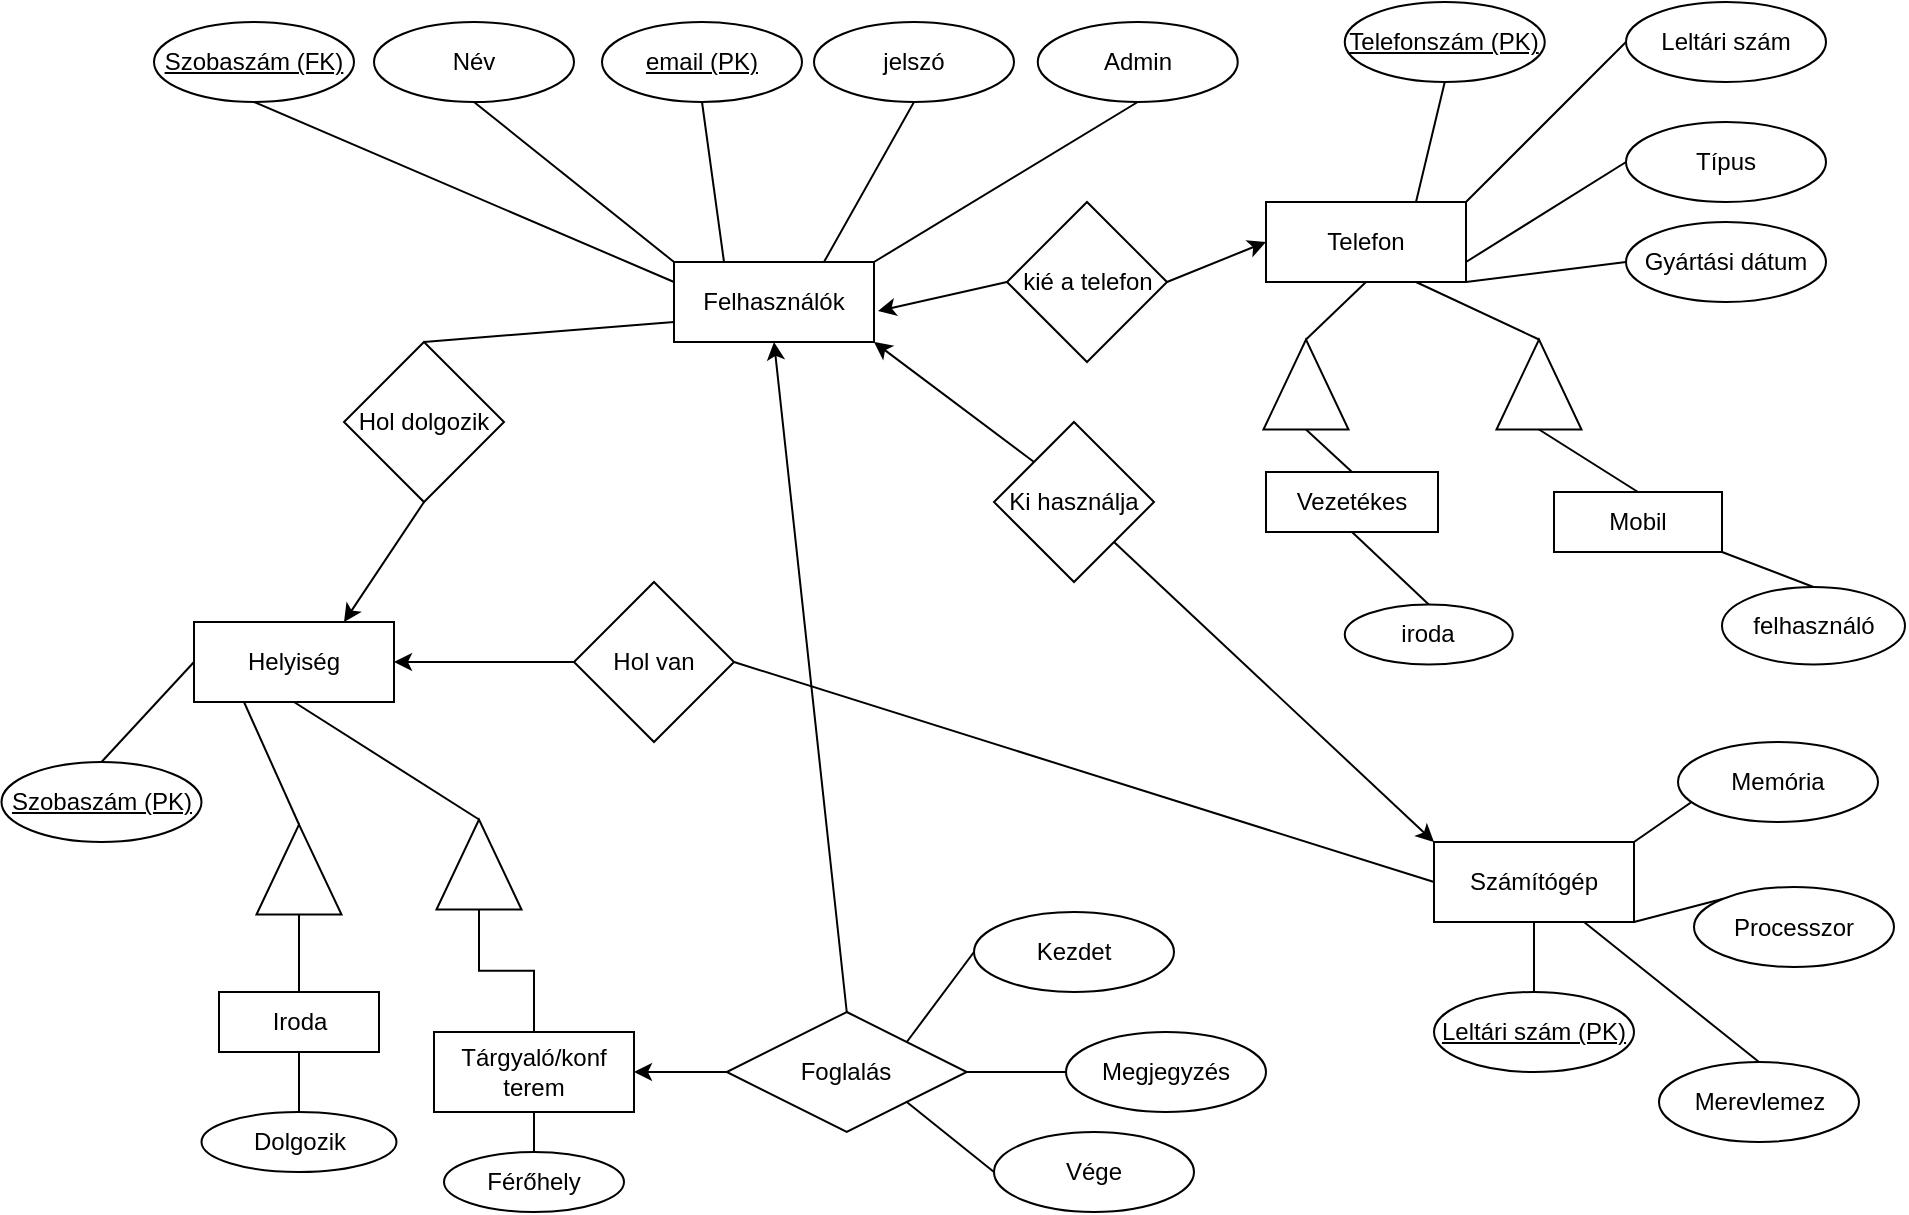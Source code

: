 <mxfile version="24.8.4">
  <diagram name="1 oldal" id="M2lxbGfFCIbtQnFnjS9T">
    <mxGraphModel dx="1161" dy="668" grid="1" gridSize="10" guides="1" tooltips="1" connect="1" arrows="1" fold="1" page="1" pageScale="1" pageWidth="827" pageHeight="1169" math="0" shadow="0">
      <root>
        <mxCell id="0" />
        <mxCell id="1" parent="0" />
        <mxCell id="wdO2a7Mc2enwkq9Drj_M-5" style="rounded=0;orthogonalLoop=1;jettySize=auto;html=1;exitX=0;exitY=0.25;exitDx=0;exitDy=0;entryX=0.5;entryY=1;entryDx=0;entryDy=0;endArrow=none;endFill=0;" edge="1" parent="1" source="J8be5djoPyq5z8u-Urgu-1" target="wdO2a7Mc2enwkq9Drj_M-6">
          <mxGeometry relative="1" as="geometry">
            <mxPoint x="150" y="80" as="targetPoint" />
          </mxGeometry>
        </mxCell>
        <mxCell id="J8be5djoPyq5z8u-Urgu-1" value="Felhasználók" style="whiteSpace=wrap;html=1;align=center;" parent="1" vertex="1">
          <mxGeometry x="350" y="140" width="100" height="40" as="geometry" />
        </mxCell>
        <mxCell id="nqwOCqm9ArOqmD_4J2SY-13" style="rounded=0;orthogonalLoop=1;jettySize=auto;html=1;exitX=0;exitY=0.5;exitDx=0;exitDy=0;entryX=1;entryY=0.5;entryDx=0;entryDy=0;endArrow=none;endFill=0;" parent="1" source="J8be5djoPyq5z8u-Urgu-3" target="nqwOCqm9ArOqmD_4J2SY-12" edge="1">
          <mxGeometry relative="1" as="geometry" />
        </mxCell>
        <mxCell id="J8be5djoPyq5z8u-Urgu-3" value="Számítógép" style="whiteSpace=wrap;html=1;align=center;" parent="1" vertex="1">
          <mxGeometry x="730" y="430" width="100" height="40" as="geometry" />
        </mxCell>
        <mxCell id="wdO2a7Mc2enwkq9Drj_M-1" style="rounded=0;orthogonalLoop=1;jettySize=auto;html=1;exitX=0.75;exitY=0;exitDx=0;exitDy=0;endArrow=none;endFill=0;entryX=0.5;entryY=1;entryDx=0;entryDy=0;" edge="1" parent="1" source="J8be5djoPyq5z8u-Urgu-4" target="wdO2a7Mc2enwkq9Drj_M-2">
          <mxGeometry relative="1" as="geometry">
            <mxPoint x="740" y="40" as="targetPoint" />
          </mxGeometry>
        </mxCell>
        <mxCell id="J8be5djoPyq5z8u-Urgu-4" value="Telefon" style="whiteSpace=wrap;html=1;align=center;" parent="1" vertex="1">
          <mxGeometry x="646" y="110" width="100" height="40" as="geometry" />
        </mxCell>
        <mxCell id="J8be5djoPyq5z8u-Urgu-21" style="rounded=0;orthogonalLoop=1;jettySize=auto;html=1;exitX=0.5;exitY=1;exitDx=0;exitDy=0;entryX=0;entryY=0;entryDx=0;entryDy=0;endArrow=none;endFill=0;" parent="1" source="J8be5djoPyq5z8u-Urgu-6" target="J8be5djoPyq5z8u-Urgu-1" edge="1">
          <mxGeometry relative="1" as="geometry" />
        </mxCell>
        <mxCell id="J8be5djoPyq5z8u-Urgu-6" value="Név" style="ellipse;whiteSpace=wrap;html=1;align=center;" parent="1" vertex="1">
          <mxGeometry x="200" y="20" width="100" height="40" as="geometry" />
        </mxCell>
        <mxCell id="J8be5djoPyq5z8u-Urgu-22" style="rounded=0;orthogonalLoop=1;jettySize=auto;html=1;exitX=0.5;exitY=1;exitDx=0;exitDy=0;entryX=0.25;entryY=0;entryDx=0;entryDy=0;endArrow=none;endFill=0;" parent="1" source="J8be5djoPyq5z8u-Urgu-7" target="J8be5djoPyq5z8u-Urgu-1" edge="1">
          <mxGeometry relative="1" as="geometry" />
        </mxCell>
        <mxCell id="J8be5djoPyq5z8u-Urgu-7" value="&lt;u&gt;email (PK)&lt;/u&gt;" style="ellipse;whiteSpace=wrap;html=1;align=center;" parent="1" vertex="1">
          <mxGeometry x="314" y="20" width="100" height="40" as="geometry" />
        </mxCell>
        <mxCell id="J8be5djoPyq5z8u-Urgu-24" style="rounded=0;orthogonalLoop=1;jettySize=auto;html=1;exitX=0.5;exitY=1;exitDx=0;exitDy=0;entryX=0.75;entryY=0;entryDx=0;entryDy=0;endArrow=none;endFill=0;" parent="1" source="J8be5djoPyq5z8u-Urgu-9" target="J8be5djoPyq5z8u-Urgu-1" edge="1">
          <mxGeometry relative="1" as="geometry" />
        </mxCell>
        <mxCell id="J8be5djoPyq5z8u-Urgu-9" value="jelszó" style="ellipse;whiteSpace=wrap;html=1;align=center;" parent="1" vertex="1">
          <mxGeometry x="420" y="20" width="100" height="40" as="geometry" />
        </mxCell>
        <mxCell id="J8be5djoPyq5z8u-Urgu-25" style="rounded=0;orthogonalLoop=1;jettySize=auto;html=1;exitX=0.5;exitY=1;exitDx=0;exitDy=0;entryX=1;entryY=0;entryDx=0;entryDy=0;endArrow=none;endFill=0;" parent="1" source="J8be5djoPyq5z8u-Urgu-10" target="J8be5djoPyq5z8u-Urgu-1" edge="1">
          <mxGeometry relative="1" as="geometry" />
        </mxCell>
        <mxCell id="J8be5djoPyq5z8u-Urgu-10" value="Admin" style="ellipse;whiteSpace=wrap;html=1;align=center;" parent="1" vertex="1">
          <mxGeometry x="531.88" y="20" width="100" height="40" as="geometry" />
        </mxCell>
        <mxCell id="J8be5djoPyq5z8u-Urgu-57" style="rounded=0;orthogonalLoop=1;jettySize=auto;html=1;exitX=0;exitY=0.5;exitDx=0;exitDy=0;entryX=1;entryY=0;entryDx=0;entryDy=0;endArrow=none;endFill=0;" parent="1" source="J8be5djoPyq5z8u-Urgu-32" target="J8be5djoPyq5z8u-Urgu-4" edge="1">
          <mxGeometry relative="1" as="geometry" />
        </mxCell>
        <mxCell id="J8be5djoPyq5z8u-Urgu-32" value="Leltári szám" style="ellipse;whiteSpace=wrap;html=1;align=center;" parent="1" vertex="1">
          <mxGeometry x="826" y="10" width="100" height="40" as="geometry" />
        </mxCell>
        <mxCell id="J8be5djoPyq5z8u-Urgu-59" style="rounded=0;orthogonalLoop=1;jettySize=auto;html=1;exitX=0;exitY=0.5;exitDx=0;exitDy=0;entryX=1;entryY=0.75;entryDx=0;entryDy=0;endArrow=none;endFill=0;" parent="1" source="J8be5djoPyq5z8u-Urgu-34" target="J8be5djoPyq5z8u-Urgu-4" edge="1">
          <mxGeometry relative="1" as="geometry" />
        </mxCell>
        <mxCell id="J8be5djoPyq5z8u-Urgu-34" value="Típus" style="ellipse;whiteSpace=wrap;html=1;align=center;" parent="1" vertex="1">
          <mxGeometry x="826" y="70" width="100" height="40" as="geometry" />
        </mxCell>
        <mxCell id="J8be5djoPyq5z8u-Urgu-60" style="rounded=0;orthogonalLoop=1;jettySize=auto;html=1;exitX=0;exitY=0.5;exitDx=0;exitDy=0;entryX=1;entryY=1;entryDx=0;entryDy=0;endArrow=none;endFill=0;" parent="1" source="J8be5djoPyq5z8u-Urgu-35" target="J8be5djoPyq5z8u-Urgu-4" edge="1">
          <mxGeometry relative="1" as="geometry" />
        </mxCell>
        <mxCell id="J8be5djoPyq5z8u-Urgu-35" value="Gyártási dátum" style="ellipse;whiteSpace=wrap;html=1;align=center;" parent="1" vertex="1">
          <mxGeometry x="826" y="120" width="100" height="40" as="geometry" />
        </mxCell>
        <mxCell id="J8be5djoPyq5z8u-Urgu-62" style="rounded=0;orthogonalLoop=1;jettySize=auto;html=1;exitX=0.5;exitY=0;exitDx=0;exitDy=0;entryX=0.5;entryY=1;entryDx=0;entryDy=0;endArrow=none;endFill=0;" parent="1" source="J8be5djoPyq5z8u-Urgu-44" target="J8be5djoPyq5z8u-Urgu-3" edge="1">
          <mxGeometry relative="1" as="geometry" />
        </mxCell>
        <mxCell id="J8be5djoPyq5z8u-Urgu-44" value="&lt;u&gt;Leltári szám (PK)&lt;/u&gt;" style="ellipse;whiteSpace=wrap;html=1;align=center;" parent="1" vertex="1">
          <mxGeometry x="730" y="505" width="100" height="40" as="geometry" />
        </mxCell>
        <mxCell id="J8be5djoPyq5z8u-Urgu-63" style="rounded=0;orthogonalLoop=1;jettySize=auto;html=1;exitX=0;exitY=0;exitDx=0;exitDy=0;entryX=1;entryY=1;entryDx=0;entryDy=0;endArrow=none;endFill=0;" parent="1" source="J8be5djoPyq5z8u-Urgu-45" target="J8be5djoPyq5z8u-Urgu-3" edge="1">
          <mxGeometry relative="1" as="geometry" />
        </mxCell>
        <mxCell id="J8be5djoPyq5z8u-Urgu-45" value="Processzor" style="ellipse;whiteSpace=wrap;html=1;align=center;" parent="1" vertex="1">
          <mxGeometry x="860" y="452.5" width="100" height="40" as="geometry" />
        </mxCell>
        <mxCell id="J8be5djoPyq5z8u-Urgu-64" style="rounded=0;orthogonalLoop=1;jettySize=auto;html=1;exitX=0.5;exitY=0;exitDx=0;exitDy=0;entryX=1;entryY=0;entryDx=0;entryDy=0;endArrow=none;endFill=0;" parent="1" source="J8be5djoPyq5z8u-Urgu-46" target="J8be5djoPyq5z8u-Urgu-3" edge="1">
          <mxGeometry relative="1" as="geometry" />
        </mxCell>
        <mxCell id="J8be5djoPyq5z8u-Urgu-46" value="Memória" style="ellipse;whiteSpace=wrap;html=1;align=center;" parent="1" vertex="1">
          <mxGeometry x="852" y="380" width="100" height="40" as="geometry" />
        </mxCell>
        <mxCell id="J8be5djoPyq5z8u-Urgu-61" style="rounded=0;orthogonalLoop=1;jettySize=auto;html=1;exitX=0.5;exitY=0;exitDx=0;exitDy=0;entryX=0.75;entryY=1;entryDx=0;entryDy=0;endArrow=none;endFill=0;" parent="1" source="J8be5djoPyq5z8u-Urgu-47" target="J8be5djoPyq5z8u-Urgu-3" edge="1">
          <mxGeometry relative="1" as="geometry" />
        </mxCell>
        <mxCell id="J8be5djoPyq5z8u-Urgu-47" value="Merevlemez" style="ellipse;whiteSpace=wrap;html=1;align=center;" parent="1" vertex="1">
          <mxGeometry x="842.5" y="540" width="100" height="40" as="geometry" />
        </mxCell>
        <mxCell id="XJ3Val_hjWEMoDBAJj5s-3" style="rounded=0;orthogonalLoop=1;jettySize=auto;html=1;exitX=1;exitY=0.5;exitDx=0;exitDy=0;entryX=0.75;entryY=1;entryDx=0;entryDy=0;endArrow=none;endFill=0;" parent="1" source="XJ3Val_hjWEMoDBAJj5s-1" target="J8be5djoPyq5z8u-Urgu-4" edge="1">
          <mxGeometry relative="1" as="geometry" />
        </mxCell>
        <mxCell id="XJ3Val_hjWEMoDBAJj5s-1" value="" style="triangle;whiteSpace=wrap;html=1;rotation=-90;" parent="1" vertex="1">
          <mxGeometry x="760" y="180" width="45" height="42.5" as="geometry" />
        </mxCell>
        <mxCell id="XJ3Val_hjWEMoDBAJj5s-4" style="rounded=0;orthogonalLoop=1;jettySize=auto;html=1;exitX=1;exitY=0.5;exitDx=0;exitDy=0;entryX=0.5;entryY=1;entryDx=0;entryDy=0;endArrow=none;endFill=0;" parent="1" source="XJ3Val_hjWEMoDBAJj5s-2" target="J8be5djoPyq5z8u-Urgu-4" edge="1">
          <mxGeometry relative="1" as="geometry" />
        </mxCell>
        <mxCell id="XJ3Val_hjWEMoDBAJj5s-2" value="" style="triangle;whiteSpace=wrap;html=1;rotation=-90;" parent="1" vertex="1">
          <mxGeometry x="643.5" y="180" width="45" height="42.5" as="geometry" />
        </mxCell>
        <mxCell id="XJ3Val_hjWEMoDBAJj5s-6" style="rounded=0;orthogonalLoop=1;jettySize=auto;html=1;exitX=0.5;exitY=0;exitDx=0;exitDy=0;entryX=0;entryY=0.5;entryDx=0;entryDy=0;endArrow=none;endFill=0;" parent="1" source="XJ3Val_hjWEMoDBAJj5s-26" target="XJ3Val_hjWEMoDBAJj5s-2" edge="1">
          <mxGeometry relative="1" as="geometry">
            <mxPoint x="666.0" y="250.0" as="sourcePoint" />
            <mxPoint x="748" y="234" as="targetPoint" />
          </mxGeometry>
        </mxCell>
        <mxCell id="nqwOCqm9ArOqmD_4J2SY-43" style="rounded=0;orthogonalLoop=1;jettySize=auto;html=1;exitX=1;exitY=0.5;exitDx=0;exitDy=0;entryX=0;entryY=0.5;entryDx=0;entryDy=0;" parent="1" source="XJ3Val_hjWEMoDBAJj5s-7" target="J8be5djoPyq5z8u-Urgu-4" edge="1">
          <mxGeometry relative="1" as="geometry" />
        </mxCell>
        <mxCell id="XJ3Val_hjWEMoDBAJj5s-7" value="kié a telefon" style="rhombus;whiteSpace=wrap;html=1;" parent="1" vertex="1">
          <mxGeometry x="516.5" y="110" width="80" height="80" as="geometry" />
        </mxCell>
        <mxCell id="XJ3Val_hjWEMoDBAJj5s-8" style="rounded=0;orthogonalLoop=1;jettySize=auto;html=1;exitX=0;exitY=0.5;exitDx=0;exitDy=0;entryX=1.02;entryY=0.614;entryDx=0;entryDy=0;entryPerimeter=0;" parent="1" source="XJ3Val_hjWEMoDBAJj5s-7" target="J8be5djoPyq5z8u-Urgu-1" edge="1">
          <mxGeometry relative="1" as="geometry" />
        </mxCell>
        <mxCell id="XJ3Val_hjWEMoDBAJj5s-12" style="rounded=0;orthogonalLoop=1;jettySize=auto;html=1;exitX=0;exitY=0;exitDx=0;exitDy=0;entryX=1;entryY=1;entryDx=0;entryDy=0;" parent="1" source="XJ3Val_hjWEMoDBAJj5s-11" target="J8be5djoPyq5z8u-Urgu-1" edge="1">
          <mxGeometry relative="1" as="geometry" />
        </mxCell>
        <mxCell id="wdO2a7Mc2enwkq9Drj_M-15" style="rounded=0;orthogonalLoop=1;jettySize=auto;html=1;exitX=1;exitY=1;exitDx=0;exitDy=0;entryX=0;entryY=0;entryDx=0;entryDy=0;" edge="1" parent="1" source="XJ3Val_hjWEMoDBAJj5s-11" target="J8be5djoPyq5z8u-Urgu-3">
          <mxGeometry relative="1" as="geometry" />
        </mxCell>
        <mxCell id="XJ3Val_hjWEMoDBAJj5s-11" value="Ki használja" style="rhombus;whiteSpace=wrap;html=1;" parent="1" vertex="1">
          <mxGeometry x="510" y="220" width="80" height="80" as="geometry" />
        </mxCell>
        <mxCell id="XJ3Val_hjWEMoDBAJj5s-19" style="rounded=0;orthogonalLoop=1;jettySize=auto;html=1;exitX=0.5;exitY=0;exitDx=0;exitDy=0;entryX=0;entryY=0.5;entryDx=0;entryDy=0;endArrow=none;endFill=0;" parent="1" source="XJ3Val_hjWEMoDBAJj5s-14" target="XJ3Val_hjWEMoDBAJj5s-18" edge="1">
          <mxGeometry relative="1" as="geometry" />
        </mxCell>
        <mxCell id="XJ3Val_hjWEMoDBAJj5s-14" value="Szobaszám (PK)" style="ellipse;whiteSpace=wrap;html=1;align=center;fontStyle=4;" parent="1" vertex="1">
          <mxGeometry x="13.75" y="390" width="100" height="40" as="geometry" />
        </mxCell>
        <mxCell id="XJ3Val_hjWEMoDBAJj5s-17" style="rounded=0;orthogonalLoop=1;jettySize=auto;html=1;exitX=0.5;exitY=0;exitDx=0;exitDy=0;entryX=0;entryY=0.75;entryDx=0;entryDy=0;endArrow=none;endFill=0;" parent="1" source="XJ3Val_hjWEMoDBAJj5s-16" target="J8be5djoPyq5z8u-Urgu-1" edge="1">
          <mxGeometry relative="1" as="geometry" />
        </mxCell>
        <mxCell id="XJ3Val_hjWEMoDBAJj5s-16" value="Hol dolgozik" style="rhombus;whiteSpace=wrap;html=1;" parent="1" vertex="1">
          <mxGeometry x="185" y="180" width="80" height="80" as="geometry" />
        </mxCell>
        <mxCell id="XJ3Val_hjWEMoDBAJj5s-20" style="rounded=0;orthogonalLoop=1;jettySize=auto;html=1;exitX=0.5;exitY=1;exitDx=0;exitDy=0;entryX=0.75;entryY=0;entryDx=0;entryDy=0;endArrow=classic;endFill=1;" parent="1" source="XJ3Val_hjWEMoDBAJj5s-16" target="XJ3Val_hjWEMoDBAJj5s-18" edge="1">
          <mxGeometry relative="1" as="geometry" />
        </mxCell>
        <mxCell id="XJ3Val_hjWEMoDBAJj5s-18" value="Helyiség" style="whiteSpace=wrap;html=1;align=center;" parent="1" vertex="1">
          <mxGeometry x="110" y="320" width="100" height="40" as="geometry" />
        </mxCell>
        <mxCell id="nqwOCqm9ArOqmD_4J2SY-50" style="rounded=0;orthogonalLoop=1;jettySize=auto;html=1;exitX=0.5;exitY=0;exitDx=0;exitDy=0;entryX=0;entryY=0.5;entryDx=0;entryDy=0;endArrow=none;endFill=0;" parent="1" source="XJ3Val_hjWEMoDBAJj5s-24" target="XJ3Val_hjWEMoDBAJj5s-1" edge="1">
          <mxGeometry relative="1" as="geometry" />
        </mxCell>
        <mxCell id="XJ3Val_hjWEMoDBAJj5s-24" value="Mobil" style="whiteSpace=wrap;html=1;align=center;" parent="1" vertex="1">
          <mxGeometry x="790" y="255" width="84" height="30" as="geometry" />
        </mxCell>
        <mxCell id="XJ3Val_hjWEMoDBAJj5s-26" value="Vezetékes" style="whiteSpace=wrap;html=1;align=center;" parent="1" vertex="1">
          <mxGeometry x="646" y="245" width="86" height="30" as="geometry" />
        </mxCell>
        <mxCell id="XJ3Val_hjWEMoDBAJj5s-28" style="rounded=0;orthogonalLoop=1;jettySize=auto;html=1;exitX=0.5;exitY=0;exitDx=0;exitDy=0;entryX=1;entryY=1;entryDx=0;entryDy=0;endArrow=none;endFill=0;" parent="1" source="XJ3Val_hjWEMoDBAJj5s-27" target="XJ3Val_hjWEMoDBAJj5s-24" edge="1">
          <mxGeometry relative="1" as="geometry" />
        </mxCell>
        <mxCell id="XJ3Val_hjWEMoDBAJj5s-27" value="felhasználó" style="ellipse;whiteSpace=wrap;html=1;align=center;" parent="1" vertex="1">
          <mxGeometry x="874" y="302.5" width="91.5" height="38.75" as="geometry" />
        </mxCell>
        <mxCell id="XJ3Val_hjWEMoDBAJj5s-31" style="rounded=0;orthogonalLoop=1;jettySize=auto;html=1;exitX=0.5;exitY=0;exitDx=0;exitDy=0;entryX=0.5;entryY=1;entryDx=0;entryDy=0;endArrow=none;endFill=0;" parent="1" source="XJ3Val_hjWEMoDBAJj5s-30" target="XJ3Val_hjWEMoDBAJj5s-26" edge="1">
          <mxGeometry relative="1" as="geometry" />
        </mxCell>
        <mxCell id="XJ3Val_hjWEMoDBAJj5s-30" value="iroda" style="ellipse;whiteSpace=wrap;html=1;align=center;" parent="1" vertex="1">
          <mxGeometry x="685.38" y="311.25" width="84" height="30" as="geometry" />
        </mxCell>
        <mxCell id="XJ3Val_hjWEMoDBAJj5s-36" style="rounded=0;orthogonalLoop=1;jettySize=auto;html=1;exitX=1;exitY=0.5;exitDx=0;exitDy=0;entryX=0.25;entryY=1;entryDx=0;entryDy=0;endArrow=none;endFill=0;" parent="1" source="XJ3Val_hjWEMoDBAJj5s-35" target="XJ3Val_hjWEMoDBAJj5s-18" edge="1">
          <mxGeometry relative="1" as="geometry" />
        </mxCell>
        <mxCell id="XJ3Val_hjWEMoDBAJj5s-35" value="" style="triangle;whiteSpace=wrap;html=1;rotation=-90;" parent="1" vertex="1">
          <mxGeometry x="140" y="422.5" width="45" height="42.5" as="geometry" />
        </mxCell>
        <mxCell id="XJ3Val_hjWEMoDBAJj5s-38" style="rounded=0;orthogonalLoop=1;jettySize=auto;html=1;exitX=0.5;exitY=0;exitDx=0;exitDy=0;entryX=0;entryY=0.5;entryDx=0;entryDy=0;endArrow=none;endFill=0;" parent="1" source="XJ3Val_hjWEMoDBAJj5s-37" target="XJ3Val_hjWEMoDBAJj5s-35" edge="1">
          <mxGeometry relative="1" as="geometry" />
        </mxCell>
        <mxCell id="XJ3Val_hjWEMoDBAJj5s-37" value="Iroda" style="whiteSpace=wrap;html=1;align=center;" parent="1" vertex="1">
          <mxGeometry x="122.5" y="505" width="80" height="30" as="geometry" />
        </mxCell>
        <mxCell id="XJ3Val_hjWEMoDBAJj5s-40" style="rounded=0;orthogonalLoop=1;jettySize=auto;html=1;exitX=0.5;exitY=0;exitDx=0;exitDy=0;entryX=0.5;entryY=1;entryDx=0;entryDy=0;endArrow=none;endFill=0;" parent="1" source="XJ3Val_hjWEMoDBAJj5s-39" target="XJ3Val_hjWEMoDBAJj5s-37" edge="1">
          <mxGeometry relative="1" as="geometry" />
        </mxCell>
        <mxCell id="XJ3Val_hjWEMoDBAJj5s-39" value="Dolgozik" style="ellipse;whiteSpace=wrap;html=1;align=center;" parent="1" vertex="1">
          <mxGeometry x="113.75" y="565" width="97.5" height="30" as="geometry" />
        </mxCell>
        <mxCell id="nqwOCqm9ArOqmD_4J2SY-6" style="rounded=0;orthogonalLoop=1;jettySize=auto;html=1;exitX=1;exitY=0.5;exitDx=0;exitDy=0;entryX=0.5;entryY=1;entryDx=0;entryDy=0;endArrow=none;endFill=0;" parent="1" source="nqwOCqm9ArOqmD_4J2SY-1" target="XJ3Val_hjWEMoDBAJj5s-18" edge="1">
          <mxGeometry relative="1" as="geometry" />
        </mxCell>
        <mxCell id="nqwOCqm9ArOqmD_4J2SY-1" value="" style="triangle;whiteSpace=wrap;html=1;rotation=-90;" parent="1" vertex="1">
          <mxGeometry x="230" y="420" width="45" height="42.5" as="geometry" />
        </mxCell>
        <mxCell id="nqwOCqm9ArOqmD_4J2SY-2" style="rounded=0;orthogonalLoop=1;jettySize=auto;html=1;exitX=0.5;exitY=0;exitDx=0;exitDy=0;entryX=0;entryY=0.5;entryDx=0;entryDy=0;endArrow=none;endFill=0;edgeStyle=orthogonalEdgeStyle;" parent="1" source="wdO2a7Mc2enwkq9Drj_M-11" target="nqwOCqm9ArOqmD_4J2SY-1" edge="1">
          <mxGeometry relative="1" as="geometry">
            <mxPoint x="275" y="555" as="sourcePoint" />
          </mxGeometry>
        </mxCell>
        <mxCell id="nqwOCqm9ArOqmD_4J2SY-41" style="rounded=0;orthogonalLoop=1;jettySize=auto;html=1;exitX=0.5;exitY=1;exitDx=0;exitDy=0;entryX=0.5;entryY=0;entryDx=0;entryDy=0;endArrow=none;endFill=0;" parent="1" source="wdO2a7Mc2enwkq9Drj_M-11" target="nqwOCqm9ArOqmD_4J2SY-42" edge="1">
          <mxGeometry relative="1" as="geometry">
            <mxPoint x="220" y="650" as="targetPoint" />
            <mxPoint x="275" y="595" as="sourcePoint" />
          </mxGeometry>
        </mxCell>
        <mxCell id="nqwOCqm9ArOqmD_4J2SY-14" style="rounded=0;orthogonalLoop=1;jettySize=auto;html=1;exitX=0;exitY=0.5;exitDx=0;exitDy=0;entryX=1;entryY=0.5;entryDx=0;entryDy=0;" parent="1" source="nqwOCqm9ArOqmD_4J2SY-12" target="XJ3Val_hjWEMoDBAJj5s-18" edge="1">
          <mxGeometry relative="1" as="geometry" />
        </mxCell>
        <mxCell id="nqwOCqm9ArOqmD_4J2SY-12" value="Hol van" style="rhombus;whiteSpace=wrap;html=1;" parent="1" vertex="1">
          <mxGeometry x="300" y="300" width="80" height="80" as="geometry" />
        </mxCell>
        <mxCell id="nqwOCqm9ArOqmD_4J2SY-23" value="Kezdet" style="ellipse;whiteSpace=wrap;html=1;align=center;" parent="1" vertex="1">
          <mxGeometry x="500" y="465" width="100" height="40" as="geometry" />
        </mxCell>
        <mxCell id="nqwOCqm9ArOqmD_4J2SY-24" value="Vége" style="ellipse;whiteSpace=wrap;html=1;align=center;" parent="1" vertex="1">
          <mxGeometry x="510" y="575" width="100" height="40" as="geometry" />
        </mxCell>
        <mxCell id="nqwOCqm9ArOqmD_4J2SY-25" value="Megjegyzés" style="ellipse;whiteSpace=wrap;html=1;align=center;" parent="1" vertex="1">
          <mxGeometry x="546" y="525" width="100" height="40" as="geometry" />
        </mxCell>
        <mxCell id="nqwOCqm9ArOqmD_4J2SY-29" style="rounded=0;orthogonalLoop=1;jettySize=auto;html=1;exitX=1;exitY=0.5;exitDx=0;exitDy=0;endArrow=none;endFill=0;entryX=0;entryY=0.5;entryDx=0;entryDy=0;" parent="1" source="wdO2a7Mc2enwkq9Drj_M-12" target="nqwOCqm9ArOqmD_4J2SY-25" edge="1">
          <mxGeometry relative="1" as="geometry">
            <mxPoint x="792" y="720" as="targetPoint" />
          </mxGeometry>
        </mxCell>
        <mxCell id="nqwOCqm9ArOqmD_4J2SY-42" value="Férőhely" style="ellipse;whiteSpace=wrap;html=1;align=center;" parent="1" vertex="1">
          <mxGeometry x="235" y="585" width="90" height="30" as="geometry" />
        </mxCell>
        <mxCell id="wdO2a7Mc2enwkq9Drj_M-2" value="&lt;u&gt;Telefonszám (PK)&lt;/u&gt;" style="ellipse;whiteSpace=wrap;html=1;align=center;" vertex="1" parent="1">
          <mxGeometry x="685.38" y="10" width="100" height="40" as="geometry" />
        </mxCell>
        <mxCell id="wdO2a7Mc2enwkq9Drj_M-6" value="&lt;u&gt;Szobaszám (FK)&lt;/u&gt;" style="ellipse;whiteSpace=wrap;html=1;align=center;" vertex="1" parent="1">
          <mxGeometry x="90" y="20" width="100" height="40" as="geometry" />
        </mxCell>
        <mxCell id="wdO2a7Mc2enwkq9Drj_M-9" style="rounded=0;orthogonalLoop=1;jettySize=auto;html=1;exitX=1;exitY=0;exitDx=0;exitDy=0;endArrow=none;endFill=0;entryX=0;entryY=0.5;entryDx=0;entryDy=0;" edge="1" parent="1" source="wdO2a7Mc2enwkq9Drj_M-12" target="nqwOCqm9ArOqmD_4J2SY-23">
          <mxGeometry relative="1" as="geometry">
            <mxPoint x="550" y="510" as="targetPoint" />
            <mxPoint x="500" y="535" as="sourcePoint" />
          </mxGeometry>
        </mxCell>
        <mxCell id="wdO2a7Mc2enwkq9Drj_M-10" style="rounded=0;orthogonalLoop=1;jettySize=auto;html=1;exitX=1;exitY=1;exitDx=0;exitDy=0;endArrow=none;endFill=0;entryX=0;entryY=0.5;entryDx=0;entryDy=0;" edge="1" parent="1" source="wdO2a7Mc2enwkq9Drj_M-12" target="nqwOCqm9ArOqmD_4J2SY-24">
          <mxGeometry relative="1" as="geometry">
            <mxPoint x="540" y="590" as="targetPoint" />
            <mxPoint x="500" y="565" as="sourcePoint" />
          </mxGeometry>
        </mxCell>
        <mxCell id="wdO2a7Mc2enwkq9Drj_M-11" value="Tárgyaló/konf terem" style="whiteSpace=wrap;html=1;align=center;" vertex="1" parent="1">
          <mxGeometry x="230" y="525" width="100" height="40" as="geometry" />
        </mxCell>
        <mxCell id="wdO2a7Mc2enwkq9Drj_M-13" style="rounded=0;orthogonalLoop=1;jettySize=auto;html=1;exitX=0.5;exitY=0;exitDx=0;exitDy=0;entryX=0.5;entryY=1;entryDx=0;entryDy=0;" edge="1" parent="1" source="wdO2a7Mc2enwkq9Drj_M-12" target="J8be5djoPyq5z8u-Urgu-1">
          <mxGeometry relative="1" as="geometry" />
        </mxCell>
        <mxCell id="wdO2a7Mc2enwkq9Drj_M-14" style="edgeStyle=orthogonalEdgeStyle;rounded=0;orthogonalLoop=1;jettySize=auto;html=1;exitX=0;exitY=0.5;exitDx=0;exitDy=0;entryX=1;entryY=0.5;entryDx=0;entryDy=0;" edge="1" parent="1" source="wdO2a7Mc2enwkq9Drj_M-12" target="wdO2a7Mc2enwkq9Drj_M-11">
          <mxGeometry relative="1" as="geometry" />
        </mxCell>
        <mxCell id="wdO2a7Mc2enwkq9Drj_M-12" value="Foglalás" style="shape=rhombus;perimeter=rhombusPerimeter;whiteSpace=wrap;html=1;align=center;" vertex="1" parent="1">
          <mxGeometry x="376.38" y="515" width="120" height="60" as="geometry" />
        </mxCell>
      </root>
    </mxGraphModel>
  </diagram>
</mxfile>
